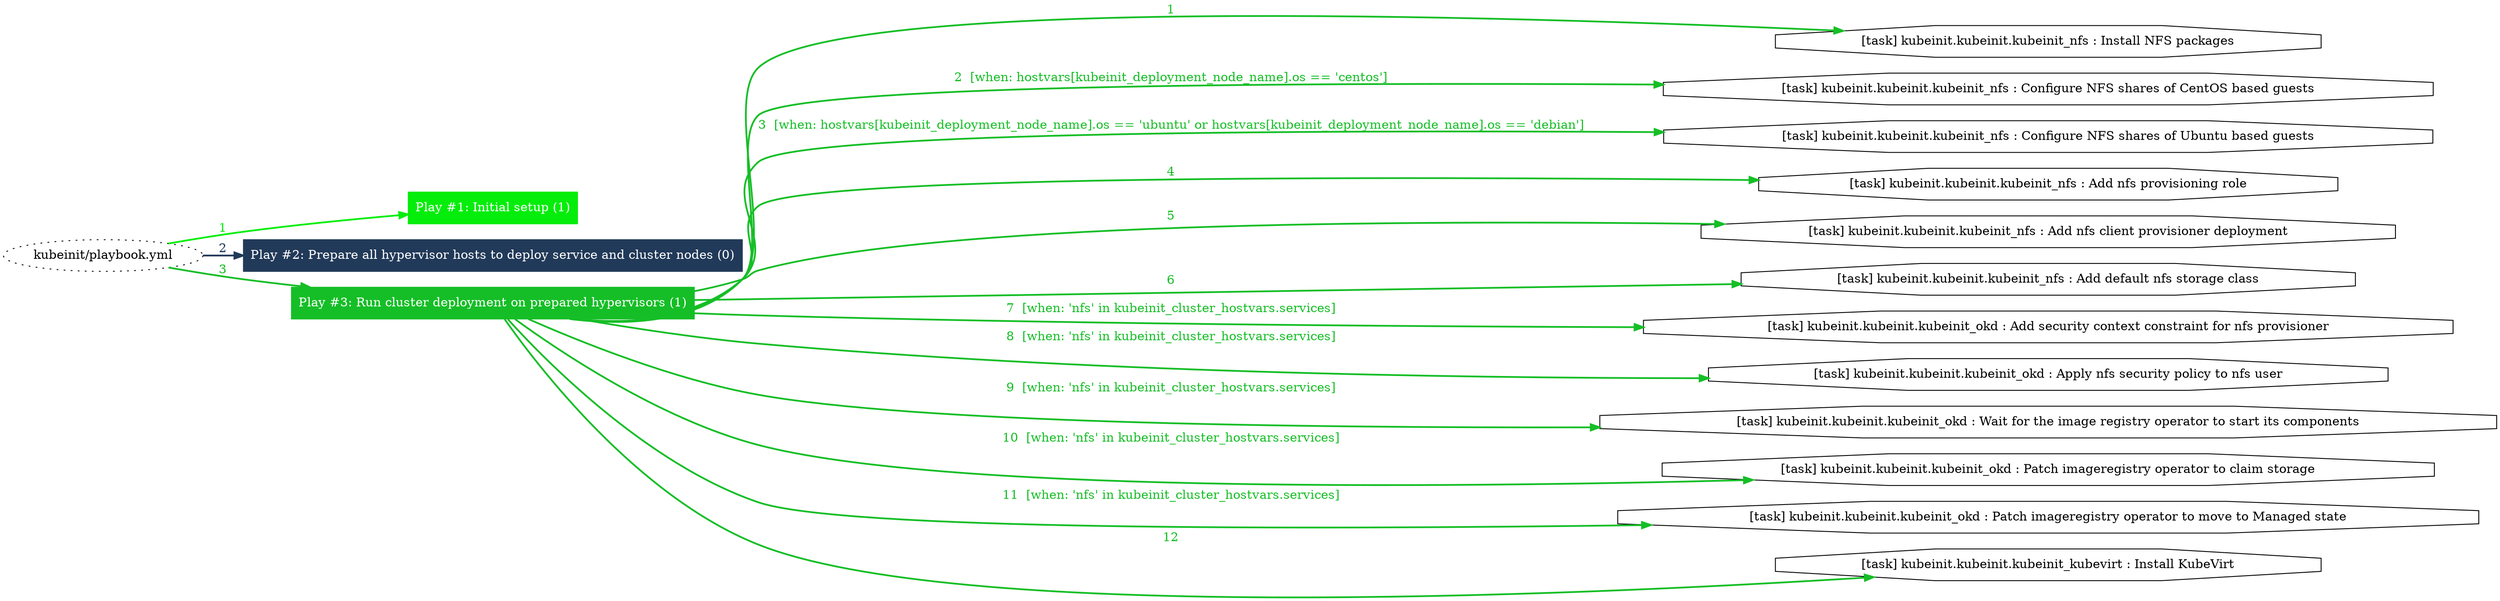 digraph "kubeinit/playbook.yml "{
	graph [concentrate=true ordering=in rankdir=LR ratio=fill]
	edge [esep=5 sep=10]
	"kubeinit/playbook.yml" [id=root_node style=dotted]
	subgraph "Play #1: Initial setup (1) "{
		"Play #1: Initial setup (1)" [color="#04ed0b" fontcolor="#ffffff" id="play_6e917fd3-de46-43d3-9a8e-8a0763964978" shape=box style=filled tooltip=localhost]
		"kubeinit/playbook.yml" -> "Play #1: Initial setup (1)" [label=1 color="#04ed0b" fontcolor="#04ed0b" id="edge_1c27b665-c05e-4b14-8a65-ec269bd68bc0" style=bold]
	}
	subgraph "Play #2: Prepare all hypervisor hosts to deploy service and cluster nodes (0) "{
		"Play #2: Prepare all hypervisor hosts to deploy service and cluster nodes (0)" [color="#223a59" fontcolor="#ffffff" id="play_bba1e048-0902-4562-b1a4-e068d22bc9f8" shape=box style=filled tooltip=""]
		"kubeinit/playbook.yml" -> "Play #2: Prepare all hypervisor hosts to deploy service and cluster nodes (0)" [label=2 color="#223a59" fontcolor="#223a59" id="edge_eea70ae5-707c-46c0-ad43-f9e8d4740f41" style=bold]
	}
	subgraph "Play #3: Run cluster deployment on prepared hypervisors (1) "{
		"Play #3: Run cluster deployment on prepared hypervisors (1)" [color="#15be26" fontcolor="#ffffff" id="play_c7201a32-1ea5-4b7d-80af-866a28fa2e74" shape=box style=filled tooltip=localhost]
		"kubeinit/playbook.yml" -> "Play #3: Run cluster deployment on prepared hypervisors (1)" [label=3 color="#15be26" fontcolor="#15be26" id="edge_aba80aca-f0c2-463c-be20-06de6a81a8df" style=bold]
		"task_9b30dc20-aaf3-45e0-89f1-6979366c3cea" [label="[task] kubeinit.kubeinit.kubeinit_nfs : Install NFS packages" id="task_9b30dc20-aaf3-45e0-89f1-6979366c3cea" shape=octagon tooltip="[task] kubeinit.kubeinit.kubeinit_nfs : Install NFS packages"]
		"Play #3: Run cluster deployment on prepared hypervisors (1)" -> "task_9b30dc20-aaf3-45e0-89f1-6979366c3cea" [label=1 color="#15be26" fontcolor="#15be26" id="edge_c3cd81bd-783c-4bb5-af6c-0a774e100fb5" style=bold]
		"task_fdc239a9-6b48-459f-b532-64379b10ba0e" [label="[task] kubeinit.kubeinit.kubeinit_nfs : Configure NFS shares of CentOS based guests" id="task_fdc239a9-6b48-459f-b532-64379b10ba0e" shape=octagon tooltip="[task] kubeinit.kubeinit.kubeinit_nfs : Configure NFS shares of CentOS based guests"]
		"Play #3: Run cluster deployment on prepared hypervisors (1)" -> "task_fdc239a9-6b48-459f-b532-64379b10ba0e" [label="2  [when: hostvars[kubeinit_deployment_node_name].os == 'centos']" color="#15be26" fontcolor="#15be26" id="edge_be752635-4b81-4fda-b23e-2bf15b4ede05" style=bold]
		"task_24367294-ea41-44d8-9407-a2c364ae1382" [label="[task] kubeinit.kubeinit.kubeinit_nfs : Configure NFS shares of Ubuntu based guests" id="task_24367294-ea41-44d8-9407-a2c364ae1382" shape=octagon tooltip="[task] kubeinit.kubeinit.kubeinit_nfs : Configure NFS shares of Ubuntu based guests"]
		"Play #3: Run cluster deployment on prepared hypervisors (1)" -> "task_24367294-ea41-44d8-9407-a2c364ae1382" [label="3  [when: hostvars[kubeinit_deployment_node_name].os == 'ubuntu' or hostvars[kubeinit_deployment_node_name].os == 'debian']" color="#15be26" fontcolor="#15be26" id="edge_d9ad85a0-51dc-4f94-a10a-761739f057e2" style=bold]
		"task_fe696e50-3cc0-4de4-9c06-044600fc5f39" [label="[task] kubeinit.kubeinit.kubeinit_nfs : Add nfs provisioning role" id="task_fe696e50-3cc0-4de4-9c06-044600fc5f39" shape=octagon tooltip="[task] kubeinit.kubeinit.kubeinit_nfs : Add nfs provisioning role"]
		"Play #3: Run cluster deployment on prepared hypervisors (1)" -> "task_fe696e50-3cc0-4de4-9c06-044600fc5f39" [label=4 color="#15be26" fontcolor="#15be26" id="edge_bd297bee-8b22-42b4-93ba-5e7af5e5291a" style=bold]
		"task_38ca01af-55f8-482c-a7eb-277fadf55670" [label="[task] kubeinit.kubeinit.kubeinit_nfs : Add nfs client provisioner deployment" id="task_38ca01af-55f8-482c-a7eb-277fadf55670" shape=octagon tooltip="[task] kubeinit.kubeinit.kubeinit_nfs : Add nfs client provisioner deployment"]
		"Play #3: Run cluster deployment on prepared hypervisors (1)" -> "task_38ca01af-55f8-482c-a7eb-277fadf55670" [label=5 color="#15be26" fontcolor="#15be26" id="edge_4e75f865-3c35-41bf-971b-43e34ea9137c" style=bold]
		"task_52141292-0e3c-42f4-a8ad-4743d580310d" [label="[task] kubeinit.kubeinit.kubeinit_nfs : Add default nfs storage class" id="task_52141292-0e3c-42f4-a8ad-4743d580310d" shape=octagon tooltip="[task] kubeinit.kubeinit.kubeinit_nfs : Add default nfs storage class"]
		"Play #3: Run cluster deployment on prepared hypervisors (1)" -> "task_52141292-0e3c-42f4-a8ad-4743d580310d" [label=6 color="#15be26" fontcolor="#15be26" id="edge_a295646d-7aae-4980-bf48-e62df051618c" style=bold]
		"task_87c9442d-35e6-4724-8e49-39244b7e1934" [label="[task] kubeinit.kubeinit.kubeinit_okd : Add security context constraint for nfs provisioner" id="task_87c9442d-35e6-4724-8e49-39244b7e1934" shape=octagon tooltip="[task] kubeinit.kubeinit.kubeinit_okd : Add security context constraint for nfs provisioner"]
		"Play #3: Run cluster deployment on prepared hypervisors (1)" -> "task_87c9442d-35e6-4724-8e49-39244b7e1934" [label="7  [when: 'nfs' in kubeinit_cluster_hostvars.services]" color="#15be26" fontcolor="#15be26" id="edge_f5814bef-d5ff-4ce6-975b-b46ea393dc11" style=bold]
		"task_7739b943-19d1-4a55-9c61-66db101873b4" [label="[task] kubeinit.kubeinit.kubeinit_okd : Apply nfs security policy to nfs user" id="task_7739b943-19d1-4a55-9c61-66db101873b4" shape=octagon tooltip="[task] kubeinit.kubeinit.kubeinit_okd : Apply nfs security policy to nfs user"]
		"Play #3: Run cluster deployment on prepared hypervisors (1)" -> "task_7739b943-19d1-4a55-9c61-66db101873b4" [label="8  [when: 'nfs' in kubeinit_cluster_hostvars.services]" color="#15be26" fontcolor="#15be26" id="edge_a53142fb-62f6-4667-8de6-6fb6cc4c899f" style=bold]
		"task_8b611287-340b-4cc1-b66a-0cd6cffde958" [label="[task] kubeinit.kubeinit.kubeinit_okd : Wait for the image registry operator to start its components" id="task_8b611287-340b-4cc1-b66a-0cd6cffde958" shape=octagon tooltip="[task] kubeinit.kubeinit.kubeinit_okd : Wait for the image registry operator to start its components"]
		"Play #3: Run cluster deployment on prepared hypervisors (1)" -> "task_8b611287-340b-4cc1-b66a-0cd6cffde958" [label="9  [when: 'nfs' in kubeinit_cluster_hostvars.services]" color="#15be26" fontcolor="#15be26" id="edge_96a87442-e49d-49fc-b3e5-5c6d11c392ea" style=bold]
		"task_76a0cd38-5740-49b5-848a-e256d9fb1011" [label="[task] kubeinit.kubeinit.kubeinit_okd : Patch imageregistry operator to claim storage" id="task_76a0cd38-5740-49b5-848a-e256d9fb1011" shape=octagon tooltip="[task] kubeinit.kubeinit.kubeinit_okd : Patch imageregistry operator to claim storage"]
		"Play #3: Run cluster deployment on prepared hypervisors (1)" -> "task_76a0cd38-5740-49b5-848a-e256d9fb1011" [label="10  [when: 'nfs' in kubeinit_cluster_hostvars.services]" color="#15be26" fontcolor="#15be26" id="edge_9838b5f1-cdc0-4024-a4a5-d56b3546a9e5" style=bold]
		"task_ad8e01f1-1e77-4c5d-ab26-fcbdac5dbeb8" [label="[task] kubeinit.kubeinit.kubeinit_okd : Patch imageregistry operator to move to Managed state" id="task_ad8e01f1-1e77-4c5d-ab26-fcbdac5dbeb8" shape=octagon tooltip="[task] kubeinit.kubeinit.kubeinit_okd : Patch imageregistry operator to move to Managed state"]
		"Play #3: Run cluster deployment on prepared hypervisors (1)" -> "task_ad8e01f1-1e77-4c5d-ab26-fcbdac5dbeb8" [label="11  [when: 'nfs' in kubeinit_cluster_hostvars.services]" color="#15be26" fontcolor="#15be26" id="edge_c443b25d-e34b-4413-952d-d63648899bf3" style=bold]
		"task_321cc01b-ff1e-416c-ba76-acee4c986ee8" [label="[task] kubeinit.kubeinit.kubeinit_kubevirt : Install KubeVirt" id="task_321cc01b-ff1e-416c-ba76-acee4c986ee8" shape=octagon tooltip="[task] kubeinit.kubeinit.kubeinit_kubevirt : Install KubeVirt"]
		"Play #3: Run cluster deployment on prepared hypervisors (1)" -> "task_321cc01b-ff1e-416c-ba76-acee4c986ee8" [label=12 color="#15be26" fontcolor="#15be26" id="edge_a942271c-7a54-4884-abb7-bdfe4f3ec6c0" style=bold]
	}
}
